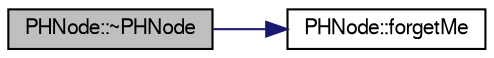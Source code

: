 digraph "PHNode::~PHNode"
{
  bgcolor="transparent";
  edge [fontname="FreeSans",fontsize="10",labelfontname="FreeSans",labelfontsize="10"];
  node [fontname="FreeSans",fontsize="10",shape=record];
  rankdir="LR";
  Node1 [label="PHNode::~PHNode",height=0.2,width=0.4,color="black", fillcolor="grey75", style="filled" fontcolor="black"];
  Node1 -> Node2 [color="midnightblue",fontsize="10",style="solid",fontname="FreeSans"];
  Node2 [label="PHNode::forgetMe",height=0.2,width=0.4,color="black",URL="$dc/d82/classPHNode.html#a98412a1d4a36461076c3192902ec14e5"];
}
